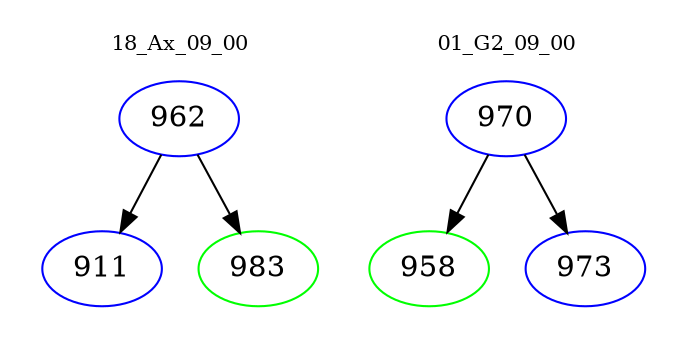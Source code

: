 digraph{
subgraph cluster_0 {
color = white
label = "18_Ax_09_00";
fontsize=10;
T0_962 [label="962", color="blue"]
T0_962 -> T0_911 [color="black"]
T0_911 [label="911", color="blue"]
T0_962 -> T0_983 [color="black"]
T0_983 [label="983", color="green"]
}
subgraph cluster_1 {
color = white
label = "01_G2_09_00";
fontsize=10;
T1_970 [label="970", color="blue"]
T1_970 -> T1_958 [color="black"]
T1_958 [label="958", color="green"]
T1_970 -> T1_973 [color="black"]
T1_973 [label="973", color="blue"]
}
}
